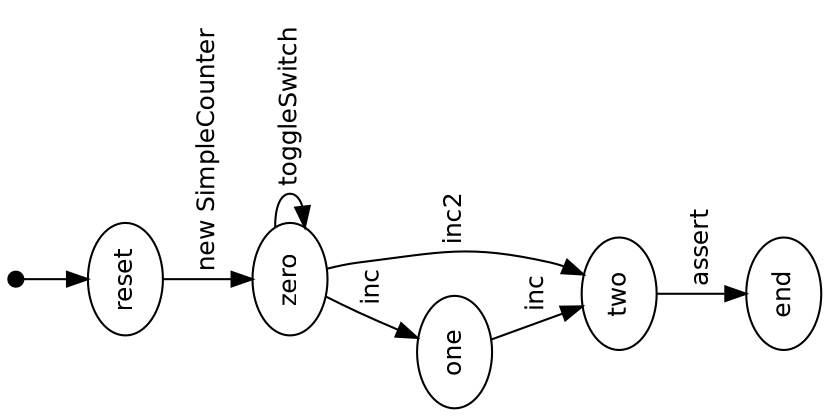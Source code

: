 digraph model {
  orientation = landscape;
  graph [ rankdir = "TB", ranksep="0.4", nodesep="0.2" ];
  node [ fontname = "Helvetica", fontsize="12.0", margin="0.07" ];
  edge [ fontname = "Helvetica", fontsize="12.0", margin="0.05" ];
  "" [ shape = "point", height="0.1" ];
  "" -> reset
  reset	-> zero [ label = " new SimpleCounter " ];
  zero	-> zero [ label = " toggleSwitch " ];
  zero	-> one [ label = " inc " ];
  zero	-> two [ label = " inc2 " ];
  one	-> two [ label = " inc " ];
  two	-> end [ label = " assert " ];
}
